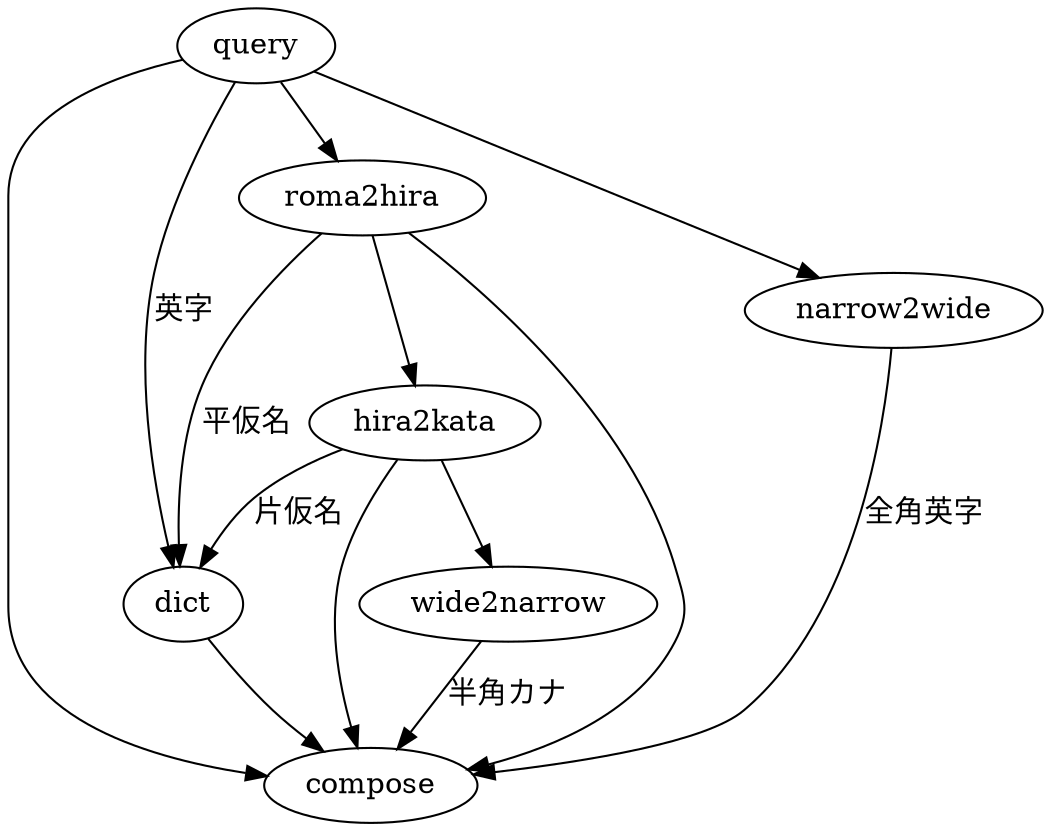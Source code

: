 // Gomigemo's dataflow
//
// Migemoのあるべき姿
digraph dataflow {
    query -> dict [ label="英字" ];
    query -> roma2hira;
    query -> narrow2wide;
    query -> compose;

    roma2hira -> dict [ label="平仮名" ];
    roma2hira -> compose;
    roma2hira -> hira2kata;

    hira2kata -> dict [ label="片仮名" ];
    hira2kata -> compose;
    hira2kata -> wide2narrow;

    wide2narrow -> compose [ label="半角カナ" ];

    narrow2wide -> compose [ label="全角英字" ];

    dict -> compose;
}
